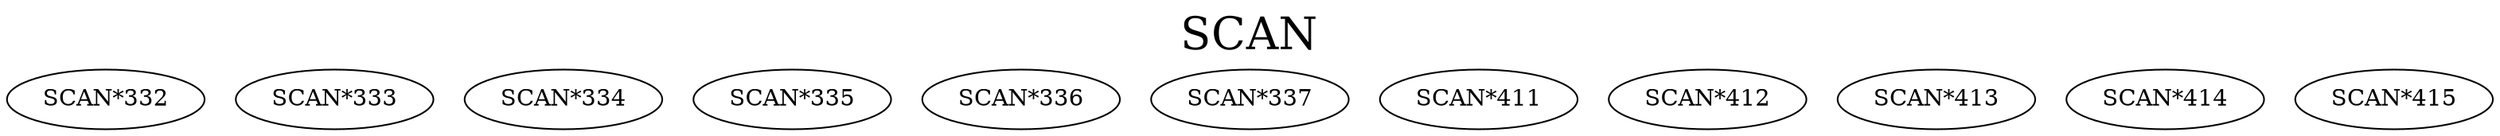 digraph SCAN {
labelloc = "t";
label = "SCAN"
fontsize = 27;
"SCAN*332"
"SCAN*333"
"SCAN*334"
"SCAN*335"
"SCAN*336"
"SCAN*337"
"SCAN*411"
"SCAN*412"
"SCAN*413"
"SCAN*414"
"SCAN*415"
}
